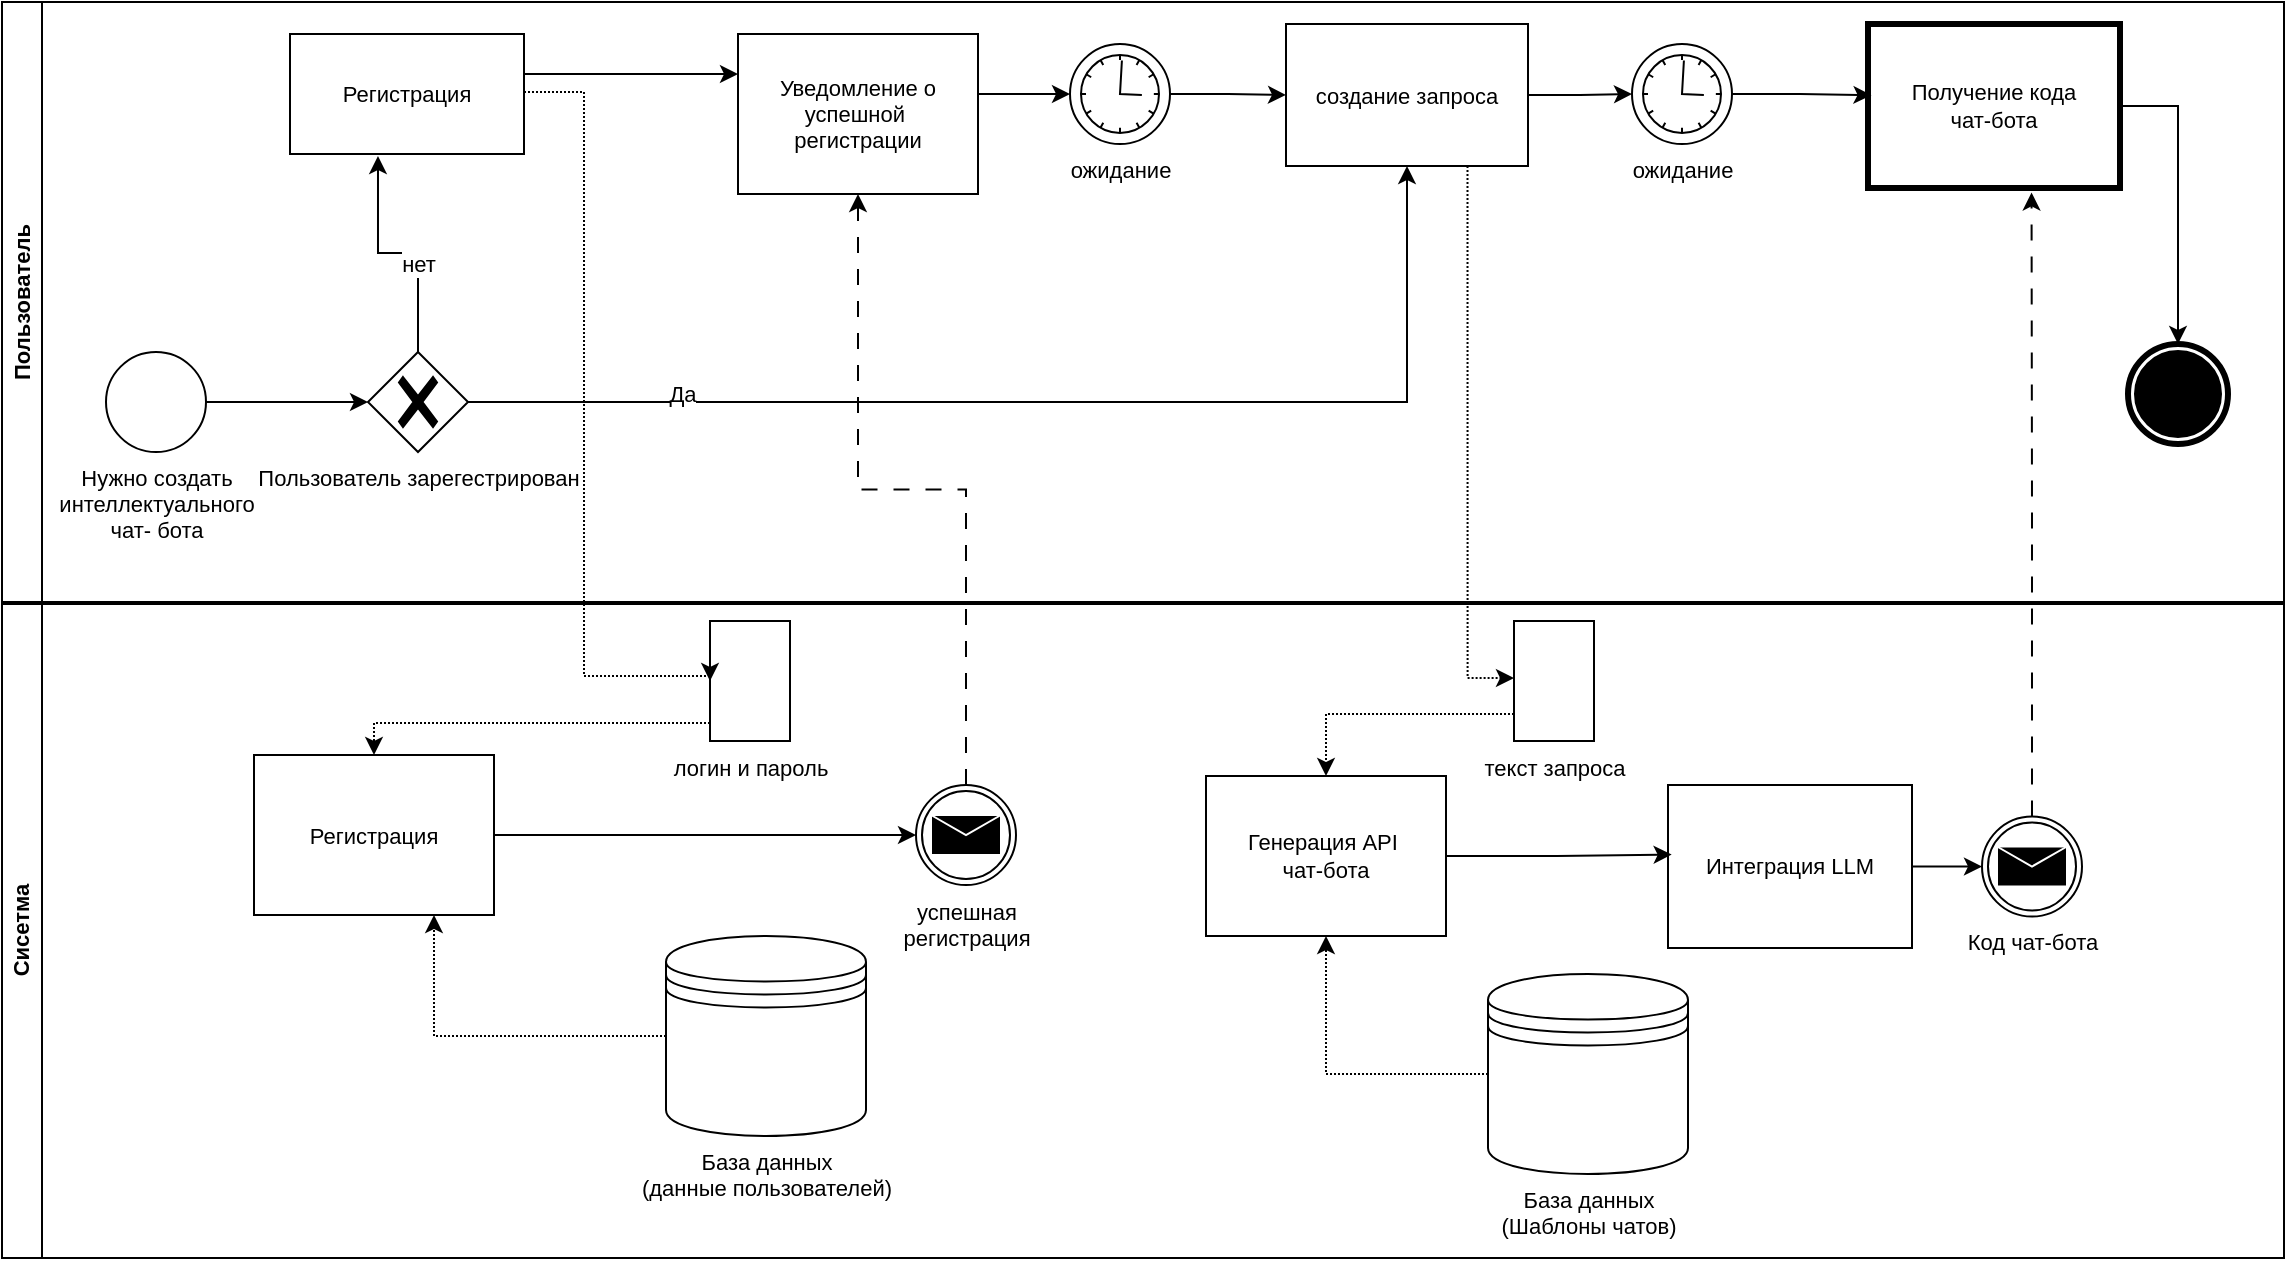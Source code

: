<mxfile version="27.0.2">
  <diagram name="Страница — 1" id="mHJWcHGIu7jBsLm-TiAD">
    <mxGraphModel dx="1234" dy="916" grid="0" gridSize="10" guides="1" tooltips="1" connect="1" arrows="1" fold="1" page="1" pageScale="1" pageWidth="1169" pageHeight="827" math="0" shadow="0">
      <root>
        <mxCell id="0" />
        <mxCell id="1" parent="0" />
        <mxCell id="mSYNjSrlHC9s4IeFcYxo-95" value="Пользователь" style="swimlane;startSize=20;horizontal=0;html=1;whiteSpace=wrap;fontFamily=Helvetica;fontSize=11;fontColor=default;labelBackgroundColor=default;" vertex="1" parent="1">
          <mxGeometry x="14" y="9" width="1141" height="300" as="geometry">
            <mxRectangle x="419" y="333" width="31" height="53" as="alternateBounds" />
          </mxGeometry>
        </mxCell>
        <mxCell id="mSYNjSrlHC9s4IeFcYxo-97" value="Нужно создать&lt;br&gt;интеллектуального&lt;div&gt;чат- бота&lt;/div&gt;" style="points=[[0.145,0.145,0],[0.5,0,0],[0.855,0.145,0],[1,0.5,0],[0.855,0.855,0],[0.5,1,0],[0.145,0.855,0],[0,0.5,0]];shape=mxgraph.bpmn.event;html=1;verticalLabelPosition=bottom;labelBackgroundColor=#ffffff;verticalAlign=top;align=center;perimeter=ellipsePerimeter;outlineConnect=0;aspect=fixed;outline=standard;symbol=general;fontFamily=Helvetica;fontSize=11;fontColor=default;" vertex="1" parent="mSYNjSrlHC9s4IeFcYxo-95">
          <mxGeometry x="52" y="175" width="50" height="50" as="geometry" />
        </mxCell>
        <mxCell id="mSYNjSrlHC9s4IeFcYxo-101" value="Регистрация" style="points=[[0.25,0,0],[0.5,0,0],[0.75,0,0],[1,0.25,0],[1,0.5,0],[1,0.75,0],[0.75,1,0],[0.5,1,0],[0.25,1,0],[0,0.75,0],[0,0.5,0],[0,0.25,0]];shape=mxgraph.bpmn.task2;whiteSpace=wrap;rectStyle=rounded;size=10;html=1;container=1;expand=0;collapsible=0;bpmnShapeType=call;taskMarker=user;fontFamily=Helvetica;fontSize=11;fontColor=default;labelBackgroundColor=none;" vertex="1" parent="mSYNjSrlHC9s4IeFcYxo-95">
          <mxGeometry x="144" y="16" width="117" height="60" as="geometry" />
        </mxCell>
        <mxCell id="mSYNjSrlHC9s4IeFcYxo-103" value="ожидание" style="points=[[0.145,0.145,0],[0.5,0,0],[0.855,0.145,0],[1,0.5,0],[0.855,0.855,0],[0.5,1,0],[0.145,0.855,0],[0,0.5,0]];shape=mxgraph.bpmn.event;html=1;verticalLabelPosition=bottom;labelBackgroundColor=#ffffff;verticalAlign=top;align=center;perimeter=ellipsePerimeter;outlineConnect=0;aspect=fixed;outline=standard;symbol=timer;fontFamily=Helvetica;fontSize=11;fontColor=default;" vertex="1" parent="mSYNjSrlHC9s4IeFcYxo-95">
          <mxGeometry x="534" y="21" width="50" height="50" as="geometry" />
        </mxCell>
        <mxCell id="mSYNjSrlHC9s4IeFcYxo-142" value="" style="edgeStyle=orthogonalEdgeStyle;shape=connector;curved=0;rounded=0;orthogonalLoop=1;jettySize=auto;html=1;strokeColor=default;align=center;verticalAlign=middle;fontFamily=Helvetica;fontSize=11;fontColor=default;labelBackgroundColor=default;startFill=0;endArrow=classic;endFill=1;" edge="1" parent="mSYNjSrlHC9s4IeFcYxo-95" source="mSYNjSrlHC9s4IeFcYxo-108" target="mSYNjSrlHC9s4IeFcYxo-113">
          <mxGeometry relative="1" as="geometry" />
        </mxCell>
        <mxCell id="mSYNjSrlHC9s4IeFcYxo-108" value="создание запроса" style="points=[[0.25,0,0],[0.5,0,0],[0.75,0,0],[1,0.25,0],[1,0.5,0],[1,0.75,0],[0.75,1,0],[0.5,1,0],[0.25,1,0],[0,0.75,0],[0,0.5,0],[0,0.25,0]];shape=mxgraph.bpmn.task2;whiteSpace=wrap;rectStyle=rounded;size=10;html=1;container=1;expand=0;collapsible=0;bpmnShapeType=call;taskMarker=user;fontFamily=Helvetica;fontSize=11;fontColor=default;labelBackgroundColor=none;strokeWidth=1;" vertex="1" parent="mSYNjSrlHC9s4IeFcYxo-95">
          <mxGeometry x="642" y="11" width="121" height="71" as="geometry" />
        </mxCell>
        <mxCell id="mSYNjSrlHC9s4IeFcYxo-109" style="edgeStyle=orthogonalEdgeStyle;shape=connector;curved=0;rounded=0;orthogonalLoop=1;jettySize=auto;html=1;entryX=0;entryY=0.5;entryDx=0;entryDy=0;entryPerimeter=0;strokeColor=default;align=center;verticalAlign=middle;fontFamily=Helvetica;fontSize=11;fontColor=default;labelBackgroundColor=default;startFill=0;endArrow=classic;endFill=1;" edge="1" parent="mSYNjSrlHC9s4IeFcYxo-95" source="mSYNjSrlHC9s4IeFcYxo-103" target="mSYNjSrlHC9s4IeFcYxo-108">
          <mxGeometry relative="1" as="geometry" />
        </mxCell>
        <mxCell id="mSYNjSrlHC9s4IeFcYxo-113" value="ожидание" style="points=[[0.145,0.145,0],[0.5,0,0],[0.855,0.145,0],[1,0.5,0],[0.855,0.855,0],[0.5,1,0],[0.145,0.855,0],[0,0.5,0]];shape=mxgraph.bpmn.event;html=1;verticalLabelPosition=bottom;labelBackgroundColor=#ffffff;verticalAlign=top;align=center;perimeter=ellipsePerimeter;outlineConnect=0;aspect=fixed;outline=standard;symbol=timer;fontFamily=Helvetica;fontSize=11;fontColor=default;" vertex="1" parent="mSYNjSrlHC9s4IeFcYxo-95">
          <mxGeometry x="815" y="21" width="50" height="50" as="geometry" />
        </mxCell>
        <mxCell id="mSYNjSrlHC9s4IeFcYxo-127" style="edgeStyle=orthogonalEdgeStyle;shape=connector;curved=0;rounded=0;orthogonalLoop=1;jettySize=auto;html=1;strokeColor=default;align=center;verticalAlign=middle;fontFamily=Helvetica;fontSize=11;fontColor=default;labelBackgroundColor=default;startFill=0;endArrow=classic;endFill=1;" edge="1" parent="mSYNjSrlHC9s4IeFcYxo-95" source="mSYNjSrlHC9s4IeFcYxo-117" target="mSYNjSrlHC9s4IeFcYxo-126">
          <mxGeometry relative="1" as="geometry" />
        </mxCell>
        <mxCell id="mSYNjSrlHC9s4IeFcYxo-117" value="Получение кода&lt;div&gt;чат-бота&lt;/div&gt;" style="points=[[0.25,0,0],[0.5,0,0],[0.75,0,0],[1,0.25,0],[1,0.5,0],[1,0.75,0],[0.75,1,0],[0.5,1,0],[0.25,1,0],[0,0.75,0],[0,0.5,0],[0,0.25,0]];shape=mxgraph.bpmn.task2;whiteSpace=wrap;rectStyle=rounded;size=10;html=1;container=1;expand=0;collapsible=0;taskMarker=receive;fontFamily=Helvetica;fontSize=11;fontColor=default;labelBackgroundColor=default;strokeWidth=3;" vertex="1" parent="mSYNjSrlHC9s4IeFcYxo-95">
          <mxGeometry x="933" y="11" width="126" height="82" as="geometry" />
        </mxCell>
        <mxCell id="mSYNjSrlHC9s4IeFcYxo-119" style="edgeStyle=orthogonalEdgeStyle;shape=connector;curved=0;rounded=0;orthogonalLoop=1;jettySize=auto;html=1;entryX=0.014;entryY=0.434;entryDx=0;entryDy=0;entryPerimeter=0;strokeColor=default;align=center;verticalAlign=middle;fontFamily=Helvetica;fontSize=11;fontColor=default;labelBackgroundColor=default;startFill=0;endArrow=classic;endFill=1;" edge="1" parent="mSYNjSrlHC9s4IeFcYxo-95" source="mSYNjSrlHC9s4IeFcYxo-113" target="mSYNjSrlHC9s4IeFcYxo-117">
          <mxGeometry relative="1" as="geometry">
            <Array as="points" />
          </mxGeometry>
        </mxCell>
        <mxCell id="mSYNjSrlHC9s4IeFcYxo-120" value="Пользователь зарегестрирован" style="points=[[0.25,0.25,0],[0.5,0,0],[0.75,0.25,0],[1,0.5,0],[0.75,0.75,0],[0.5,1,0],[0.25,0.75,0],[0,0.5,0]];shape=mxgraph.bpmn.gateway2;html=1;verticalLabelPosition=bottom;labelBackgroundColor=#ffffff;verticalAlign=top;align=center;perimeter=rhombusPerimeter;outlineConnect=0;outline=none;symbol=none;gwType=exclusive;fontFamily=Helvetica;fontSize=11;fontColor=default;" vertex="1" parent="mSYNjSrlHC9s4IeFcYxo-95">
          <mxGeometry x="183" y="175" width="50" height="50" as="geometry" />
        </mxCell>
        <mxCell id="mSYNjSrlHC9s4IeFcYxo-121" style="edgeStyle=orthogonalEdgeStyle;shape=connector;curved=0;rounded=0;orthogonalLoop=1;jettySize=auto;html=1;entryX=0.376;entryY=1.017;entryDx=0;entryDy=0;entryPerimeter=0;strokeColor=default;align=center;verticalAlign=middle;fontFamily=Helvetica;fontSize=11;fontColor=default;labelBackgroundColor=default;startFill=0;endArrow=classic;endFill=1;" edge="1" parent="mSYNjSrlHC9s4IeFcYxo-95" source="mSYNjSrlHC9s4IeFcYxo-120" target="mSYNjSrlHC9s4IeFcYxo-101">
          <mxGeometry relative="1" as="geometry" />
        </mxCell>
        <mxCell id="mSYNjSrlHC9s4IeFcYxo-124" value="нет" style="edgeLabel;html=1;align=center;verticalAlign=middle;resizable=0;points=[];fontFamily=Helvetica;fontSize=11;fontColor=default;labelBackgroundColor=default;" vertex="1" connectable="0" parent="mSYNjSrlHC9s4IeFcYxo-121">
          <mxGeometry x="-0.245" relative="1" as="geometry">
            <mxPoint as="offset" />
          </mxGeometry>
        </mxCell>
        <mxCell id="mSYNjSrlHC9s4IeFcYxo-122" style="edgeStyle=orthogonalEdgeStyle;shape=connector;curved=0;rounded=0;orthogonalLoop=1;jettySize=auto;html=1;entryX=0.5;entryY=1;entryDx=0;entryDy=0;entryPerimeter=0;strokeColor=default;align=center;verticalAlign=middle;fontFamily=Helvetica;fontSize=11;fontColor=default;labelBackgroundColor=default;startFill=0;endArrow=classic;endFill=1;" edge="1" parent="mSYNjSrlHC9s4IeFcYxo-95" source="mSYNjSrlHC9s4IeFcYxo-120" target="mSYNjSrlHC9s4IeFcYxo-108">
          <mxGeometry relative="1" as="geometry" />
        </mxCell>
        <mxCell id="mSYNjSrlHC9s4IeFcYxo-123" value="Да" style="edgeLabel;html=1;align=center;verticalAlign=middle;resizable=0;points=[];fontFamily=Helvetica;fontSize=11;fontColor=default;labelBackgroundColor=default;" vertex="1" connectable="0" parent="mSYNjSrlHC9s4IeFcYxo-122">
          <mxGeometry x="-0.635" y="4" relative="1" as="geometry">
            <mxPoint as="offset" />
          </mxGeometry>
        </mxCell>
        <mxCell id="mSYNjSrlHC9s4IeFcYxo-125" style="edgeStyle=orthogonalEdgeStyle;shape=connector;curved=0;rounded=0;orthogonalLoop=1;jettySize=auto;html=1;entryX=0;entryY=0.5;entryDx=0;entryDy=0;entryPerimeter=0;strokeColor=default;align=center;verticalAlign=middle;fontFamily=Helvetica;fontSize=11;fontColor=default;labelBackgroundColor=default;startFill=0;endArrow=classic;endFill=1;" edge="1" parent="mSYNjSrlHC9s4IeFcYxo-95" source="mSYNjSrlHC9s4IeFcYxo-97" target="mSYNjSrlHC9s4IeFcYxo-120">
          <mxGeometry relative="1" as="geometry" />
        </mxCell>
        <mxCell id="mSYNjSrlHC9s4IeFcYxo-126" value="" style="points=[[0.145,0.145,0],[0.5,0,0],[0.855,0.145,0],[1,0.5,0],[0.855,0.855,0],[0.5,1,0],[0.145,0.855,0],[0,0.5,0]];shape=mxgraph.bpmn.event;html=1;verticalLabelPosition=bottom;labelBackgroundColor=#ffffff;verticalAlign=top;align=center;perimeter=ellipsePerimeter;outlineConnect=0;aspect=fixed;outline=end;symbol=terminate;fontFamily=Helvetica;fontSize=11;fontColor=default;" vertex="1" parent="mSYNjSrlHC9s4IeFcYxo-95">
          <mxGeometry x="1063" y="171" width="50" height="50" as="geometry" />
        </mxCell>
        <mxCell id="mSYNjSrlHC9s4IeFcYxo-138" value="Уведомление о&lt;br&gt;успешной&amp;nbsp;&lt;div&gt;регистрации&lt;/div&gt;" style="points=[[0.25,0,0],[0.5,0,0],[0.75,0,0],[1,0.25,0],[1,0.5,0],[1,0.75,0],[0.75,1,0],[0.5,1,0],[0.25,1,0],[0,0.75,0],[0,0.5,0],[0,0.25,0]];shape=mxgraph.bpmn.task2;whiteSpace=wrap;rectStyle=rounded;size=10;html=1;container=1;expand=0;collapsible=0;taskMarker=receive;fontFamily=Helvetica;fontSize=11;fontColor=default;labelBackgroundColor=default;" vertex="1" parent="mSYNjSrlHC9s4IeFcYxo-95">
          <mxGeometry x="368" y="16" width="120" height="80" as="geometry" />
        </mxCell>
        <mxCell id="mSYNjSrlHC9s4IeFcYxo-140" style="edgeStyle=orthogonalEdgeStyle;shape=connector;curved=0;rounded=0;orthogonalLoop=1;jettySize=auto;html=1;entryX=0;entryY=0.25;entryDx=0;entryDy=0;entryPerimeter=0;strokeColor=default;align=center;verticalAlign=middle;fontFamily=Helvetica;fontSize=11;fontColor=default;labelBackgroundColor=default;startFill=0;endArrow=classic;endFill=1;" edge="1" parent="mSYNjSrlHC9s4IeFcYxo-95" source="mSYNjSrlHC9s4IeFcYxo-101" target="mSYNjSrlHC9s4IeFcYxo-138">
          <mxGeometry relative="1" as="geometry">
            <Array as="points">
              <mxPoint x="286" y="36" />
              <mxPoint x="286" y="36" />
            </Array>
          </mxGeometry>
        </mxCell>
        <mxCell id="mSYNjSrlHC9s4IeFcYxo-141" style="edgeStyle=orthogonalEdgeStyle;shape=connector;curved=0;rounded=0;orthogonalLoop=1;jettySize=auto;html=1;entryX=0;entryY=0.5;entryDx=0;entryDy=0;entryPerimeter=0;strokeColor=default;align=center;verticalAlign=middle;fontFamily=Helvetica;fontSize=11;fontColor=default;labelBackgroundColor=default;startFill=0;endArrow=classic;endFill=1;" edge="1" parent="mSYNjSrlHC9s4IeFcYxo-95" source="mSYNjSrlHC9s4IeFcYxo-138" target="mSYNjSrlHC9s4IeFcYxo-103">
          <mxGeometry relative="1" as="geometry">
            <Array as="points">
              <mxPoint x="500" y="46" />
              <mxPoint x="500" y="46" />
            </Array>
          </mxGeometry>
        </mxCell>
        <mxCell id="mSYNjSrlHC9s4IeFcYxo-96" value="Сисетма" style="swimlane;startSize=20;horizontal=0;html=1;whiteSpace=wrap;fontFamily=Helvetica;fontSize=11;fontColor=default;labelBackgroundColor=default;" vertex="1" parent="1">
          <mxGeometry x="14" y="310" width="1141" height="327" as="geometry">
            <mxRectangle x="419" y="333" width="31" height="53" as="alternateBounds" />
          </mxGeometry>
        </mxCell>
        <mxCell id="mSYNjSrlHC9s4IeFcYxo-129" value="Регистрация" style="points=[[0.25,0,0],[0.5,0,0],[0.75,0,0],[1,0.25,0],[1,0.5,0],[1,0.75,0],[0.75,1,0],[0.5,1,0],[0.25,1,0],[0,0.75,0],[0,0.5,0],[0,0.25,0]];shape=mxgraph.bpmn.task2;whiteSpace=wrap;rectStyle=rounded;size=10;html=1;container=1;expand=0;collapsible=0;taskMarker=service;fontFamily=Helvetica;fontSize=11;fontColor=default;labelBackgroundColor=default;" vertex="1" parent="mSYNjSrlHC9s4IeFcYxo-96">
          <mxGeometry x="126" y="75.5" width="120" height="80" as="geometry" />
        </mxCell>
        <mxCell id="mSYNjSrlHC9s4IeFcYxo-131" value="База данных&lt;br&gt;(данные пользователей)" style="shape=datastore;html=1;labelPosition=center;verticalLabelPosition=bottom;align=center;verticalAlign=top;fontFamily=Helvetica;fontSize=11;fontColor=default;labelBackgroundColor=default;" vertex="1" parent="mSYNjSrlHC9s4IeFcYxo-96">
          <mxGeometry x="332" y="166" width="100" height="100" as="geometry" />
        </mxCell>
        <mxCell id="mSYNjSrlHC9s4IeFcYxo-104" value="логин и пароль" style="shape=mxgraph.bpmn.data2;labelPosition=center;verticalLabelPosition=bottom;align=center;verticalAlign=top;size=15;html=1;bpmnTransferType=input;fontFamily=Helvetica;fontSize=11;fontColor=default;labelBackgroundColor=default;" vertex="1" parent="mSYNjSrlHC9s4IeFcYxo-96">
          <mxGeometry x="354" y="8.5" width="40" height="60" as="geometry" />
        </mxCell>
        <mxCell id="mSYNjSrlHC9s4IeFcYxo-133" style="edgeStyle=orthogonalEdgeStyle;shape=connector;curved=0;rounded=0;orthogonalLoop=1;jettySize=auto;html=1;entryX=0.5;entryY=0;entryDx=0;entryDy=0;entryPerimeter=0;strokeColor=default;align=center;verticalAlign=middle;fontFamily=Helvetica;fontSize=11;fontColor=default;labelBackgroundColor=default;startFill=0;endArrow=classic;endFill=1;dashed=1;dashPattern=1 1;" edge="1" parent="mSYNjSrlHC9s4IeFcYxo-96" source="mSYNjSrlHC9s4IeFcYxo-104" target="mSYNjSrlHC9s4IeFcYxo-129">
          <mxGeometry relative="1" as="geometry">
            <Array as="points">
              <mxPoint x="186" y="59.5" />
            </Array>
          </mxGeometry>
        </mxCell>
        <mxCell id="mSYNjSrlHC9s4IeFcYxo-135" style="edgeStyle=orthogonalEdgeStyle;shape=connector;curved=0;rounded=0;orthogonalLoop=1;jettySize=auto;html=1;entryX=0.75;entryY=1;entryDx=0;entryDy=0;entryPerimeter=0;strokeColor=default;align=center;verticalAlign=middle;fontFamily=Helvetica;fontSize=11;fontColor=default;labelBackgroundColor=default;startFill=0;endArrow=classic;endFill=1;dashed=1;dashPattern=1 1;" edge="1" parent="mSYNjSrlHC9s4IeFcYxo-96" source="mSYNjSrlHC9s4IeFcYxo-131" target="mSYNjSrlHC9s4IeFcYxo-129">
          <mxGeometry relative="1" as="geometry" />
        </mxCell>
        <mxCell id="mSYNjSrlHC9s4IeFcYxo-136" value="успешная&lt;div&gt;регистрация&lt;/div&gt;" style="points=[[0.145,0.145,0],[0.5,0,0],[0.855,0.145,0],[1,0.5,0],[0.855,0.855,0],[0.5,1,0],[0.145,0.855,0],[0,0.5,0]];shape=mxgraph.bpmn.event;html=1;verticalLabelPosition=bottom;labelBackgroundColor=#ffffff;verticalAlign=top;align=center;perimeter=ellipsePerimeter;outlineConnect=0;aspect=fixed;outline=throwing;symbol=message;fontFamily=Helvetica;fontSize=11;fontColor=default;" vertex="1" parent="mSYNjSrlHC9s4IeFcYxo-96">
          <mxGeometry x="457" y="90.5" width="50" height="50" as="geometry" />
        </mxCell>
        <mxCell id="mSYNjSrlHC9s4IeFcYxo-137" style="edgeStyle=orthogonalEdgeStyle;shape=connector;curved=0;rounded=0;orthogonalLoop=1;jettySize=auto;html=1;entryX=0;entryY=0.5;entryDx=0;entryDy=0;entryPerimeter=0;strokeColor=default;align=center;verticalAlign=middle;fontFamily=Helvetica;fontSize=11;fontColor=default;labelBackgroundColor=default;startFill=0;endArrow=classic;endFill=1;" edge="1" parent="mSYNjSrlHC9s4IeFcYxo-96" source="mSYNjSrlHC9s4IeFcYxo-129" target="mSYNjSrlHC9s4IeFcYxo-136">
          <mxGeometry relative="1" as="geometry" />
        </mxCell>
        <mxCell id="mSYNjSrlHC9s4IeFcYxo-110" value="текст запроса" style="shape=mxgraph.bpmn.data2;labelPosition=center;verticalLabelPosition=bottom;align=center;verticalAlign=top;size=15;html=1;bpmnTransferType=input;fontFamily=Helvetica;fontSize=11;fontColor=default;labelBackgroundColor=default;" vertex="1" parent="mSYNjSrlHC9s4IeFcYxo-96">
          <mxGeometry x="756" y="8.5" width="40" height="60" as="geometry" />
        </mxCell>
        <mxCell id="mSYNjSrlHC9s4IeFcYxo-143" value="Генерация API&amp;nbsp;&lt;br&gt;чат-бота" style="points=[[0.25,0,0],[0.5,0,0],[0.75,0,0],[1,0.25,0],[1,0.5,0],[1,0.75,0],[0.75,1,0],[0.5,1,0],[0.25,1,0],[0,0.75,0],[0,0.5,0],[0,0.25,0]];shape=mxgraph.bpmn.task2;whiteSpace=wrap;rectStyle=rounded;size=10;html=1;container=1;expand=0;collapsible=0;taskMarker=service;fontFamily=Helvetica;fontSize=11;fontColor=default;labelBackgroundColor=default;" vertex="1" parent="mSYNjSrlHC9s4IeFcYxo-96">
          <mxGeometry x="602" y="86" width="120" height="80" as="geometry" />
        </mxCell>
        <mxCell id="mSYNjSrlHC9s4IeFcYxo-144" style="edgeStyle=orthogonalEdgeStyle;shape=connector;curved=0;rounded=0;orthogonalLoop=1;jettySize=auto;html=1;entryX=0.5;entryY=0;entryDx=0;entryDy=0;entryPerimeter=0;strokeColor=default;align=center;verticalAlign=middle;fontFamily=Helvetica;fontSize=11;fontColor=default;labelBackgroundColor=default;startFill=0;endArrow=classic;endFill=1;dashed=1;dashPattern=1 1;" edge="1" parent="mSYNjSrlHC9s4IeFcYxo-96" source="mSYNjSrlHC9s4IeFcYxo-110" target="mSYNjSrlHC9s4IeFcYxo-143">
          <mxGeometry relative="1" as="geometry">
            <Array as="points">
              <mxPoint x="662" y="55" />
            </Array>
          </mxGeometry>
        </mxCell>
        <mxCell id="mSYNjSrlHC9s4IeFcYxo-145" value="База данных&lt;br&gt;(Шаблоны чатов)" style="shape=datastore;html=1;labelPosition=center;verticalLabelPosition=bottom;align=center;verticalAlign=top;fontFamily=Helvetica;fontSize=11;fontColor=default;labelBackgroundColor=default;" vertex="1" parent="mSYNjSrlHC9s4IeFcYxo-96">
          <mxGeometry x="743" y="185" width="100" height="100" as="geometry" />
        </mxCell>
        <mxCell id="mSYNjSrlHC9s4IeFcYxo-146" style="edgeStyle=orthogonalEdgeStyle;shape=connector;curved=0;rounded=0;orthogonalLoop=1;jettySize=auto;html=1;entryX=0.5;entryY=1;entryDx=0;entryDy=0;entryPerimeter=0;strokeColor=default;align=center;verticalAlign=middle;fontFamily=Helvetica;fontSize=11;fontColor=default;labelBackgroundColor=default;startFill=0;endArrow=classic;endFill=1;dashed=1;dashPattern=1 1;" edge="1" parent="mSYNjSrlHC9s4IeFcYxo-96" source="mSYNjSrlHC9s4IeFcYxo-145" target="mSYNjSrlHC9s4IeFcYxo-143">
          <mxGeometry relative="1" as="geometry" />
        </mxCell>
        <mxCell id="mSYNjSrlHC9s4IeFcYxo-147" value="Код чат-бота" style="points=[[0.145,0.145,0],[0.5,0,0],[0.855,0.145,0],[1,0.5,0],[0.855,0.855,0],[0.5,1,0],[0.145,0.855,0],[0,0.5,0]];shape=mxgraph.bpmn.event;html=1;verticalLabelPosition=bottom;labelBackgroundColor=#ffffff;verticalAlign=top;align=center;perimeter=ellipsePerimeter;outlineConnect=0;aspect=fixed;outline=throwing;symbol=message;fontFamily=Helvetica;fontSize=11;fontColor=default;" vertex="1" parent="mSYNjSrlHC9s4IeFcYxo-96">
          <mxGeometry x="990" y="106.25" width="50" height="50" as="geometry" />
        </mxCell>
        <mxCell id="mSYNjSrlHC9s4IeFcYxo-149" value="Интеграция LLM" style="points=[[0.25,0,0],[0.5,0,0],[0.75,0,0],[1,0.25,0],[1,0.5,0],[1,0.75,0],[0.75,1,0],[0.5,1,0],[0.25,1,0],[0,0.75,0],[0,0.5,0],[0,0.25,0]];shape=mxgraph.bpmn.task2;whiteSpace=wrap;rectStyle=rounded;size=10;html=1;container=1;expand=0;collapsible=0;taskMarker=service;fontFamily=Helvetica;fontSize=11;fontColor=default;labelBackgroundColor=default;" vertex="1" parent="mSYNjSrlHC9s4IeFcYxo-96">
          <mxGeometry x="833" y="90.5" width="122" height="81.5" as="geometry" />
        </mxCell>
        <mxCell id="mSYNjSrlHC9s4IeFcYxo-150" style="edgeStyle=orthogonalEdgeStyle;shape=connector;curved=0;rounded=0;orthogonalLoop=1;jettySize=auto;html=1;entryX=0.015;entryY=0.427;entryDx=0;entryDy=0;entryPerimeter=0;strokeColor=default;align=center;verticalAlign=middle;fontFamily=Helvetica;fontSize=11;fontColor=default;labelBackgroundColor=default;startFill=0;endArrow=classic;endFill=1;" edge="1" parent="mSYNjSrlHC9s4IeFcYxo-96" source="mSYNjSrlHC9s4IeFcYxo-143" target="mSYNjSrlHC9s4IeFcYxo-149">
          <mxGeometry relative="1" as="geometry" />
        </mxCell>
        <mxCell id="mSYNjSrlHC9s4IeFcYxo-151" style="edgeStyle=orthogonalEdgeStyle;shape=connector;curved=0;rounded=0;orthogonalLoop=1;jettySize=auto;html=1;entryX=0;entryY=0.5;entryDx=0;entryDy=0;entryPerimeter=0;strokeColor=default;align=center;verticalAlign=middle;fontFamily=Helvetica;fontSize=11;fontColor=default;labelBackgroundColor=default;startFill=0;endArrow=classic;endFill=1;" edge="1" parent="mSYNjSrlHC9s4IeFcYxo-96" source="mSYNjSrlHC9s4IeFcYxo-149" target="mSYNjSrlHC9s4IeFcYxo-147">
          <mxGeometry relative="1" as="geometry" />
        </mxCell>
        <mxCell id="mSYNjSrlHC9s4IeFcYxo-106" style="edgeStyle=orthogonalEdgeStyle;shape=connector;curved=0;rounded=0;orthogonalLoop=1;jettySize=auto;html=1;entryX=0;entryY=0.5;entryDx=0;entryDy=0;entryPerimeter=0;strokeColor=default;align=center;verticalAlign=middle;fontFamily=Helvetica;fontSize=11;fontColor=default;labelBackgroundColor=default;startFill=0;endArrow=classic;endFill=1;dashed=1;dashPattern=1 1;" edge="1" parent="1" source="mSYNjSrlHC9s4IeFcYxo-101" target="mSYNjSrlHC9s4IeFcYxo-104">
          <mxGeometry relative="1" as="geometry">
            <Array as="points">
              <mxPoint x="305" y="54" />
              <mxPoint x="305" y="346" />
            </Array>
          </mxGeometry>
        </mxCell>
        <mxCell id="mSYNjSrlHC9s4IeFcYxo-111" style="edgeStyle=orthogonalEdgeStyle;shape=connector;curved=0;rounded=0;orthogonalLoop=1;jettySize=auto;html=1;strokeColor=default;align=center;verticalAlign=middle;fontFamily=Helvetica;fontSize=11;fontColor=default;labelBackgroundColor=default;startFill=0;endArrow=classic;endFill=1;dashed=1;exitX=0.75;exitY=1;exitDx=0;exitDy=0;exitPerimeter=0;dashPattern=1 1;" edge="1" parent="1" source="mSYNjSrlHC9s4IeFcYxo-108" target="mSYNjSrlHC9s4IeFcYxo-110">
          <mxGeometry relative="1" as="geometry">
            <Array as="points">
              <mxPoint x="747" y="347" />
            </Array>
          </mxGeometry>
        </mxCell>
        <mxCell id="mSYNjSrlHC9s4IeFcYxo-139" style="edgeStyle=orthogonalEdgeStyle;shape=connector;curved=0;rounded=0;orthogonalLoop=1;jettySize=auto;html=1;entryX=0.5;entryY=1;entryDx=0;entryDy=0;entryPerimeter=0;strokeColor=default;align=center;verticalAlign=middle;fontFamily=Helvetica;fontSize=11;fontColor=default;labelBackgroundColor=default;startFill=0;endArrow=classic;endFill=1;dashed=1;dashPattern=8 8;" edge="1" parent="1" source="mSYNjSrlHC9s4IeFcYxo-136" target="mSYNjSrlHC9s4IeFcYxo-138">
          <mxGeometry relative="1" as="geometry" />
        </mxCell>
        <mxCell id="mSYNjSrlHC9s4IeFcYxo-148" style="edgeStyle=orthogonalEdgeStyle;shape=connector;curved=0;rounded=0;orthogonalLoop=1;jettySize=auto;html=1;entryX=0.649;entryY=1.027;entryDx=0;entryDy=0;entryPerimeter=0;strokeColor=default;align=center;verticalAlign=middle;fontFamily=Helvetica;fontSize=11;fontColor=default;labelBackgroundColor=default;startFill=0;endArrow=classic;endFill=1;dashed=1;dashPattern=8 8;" edge="1" parent="1" source="mSYNjSrlHC9s4IeFcYxo-147" target="mSYNjSrlHC9s4IeFcYxo-117">
          <mxGeometry relative="1" as="geometry" />
        </mxCell>
      </root>
    </mxGraphModel>
  </diagram>
</mxfile>

